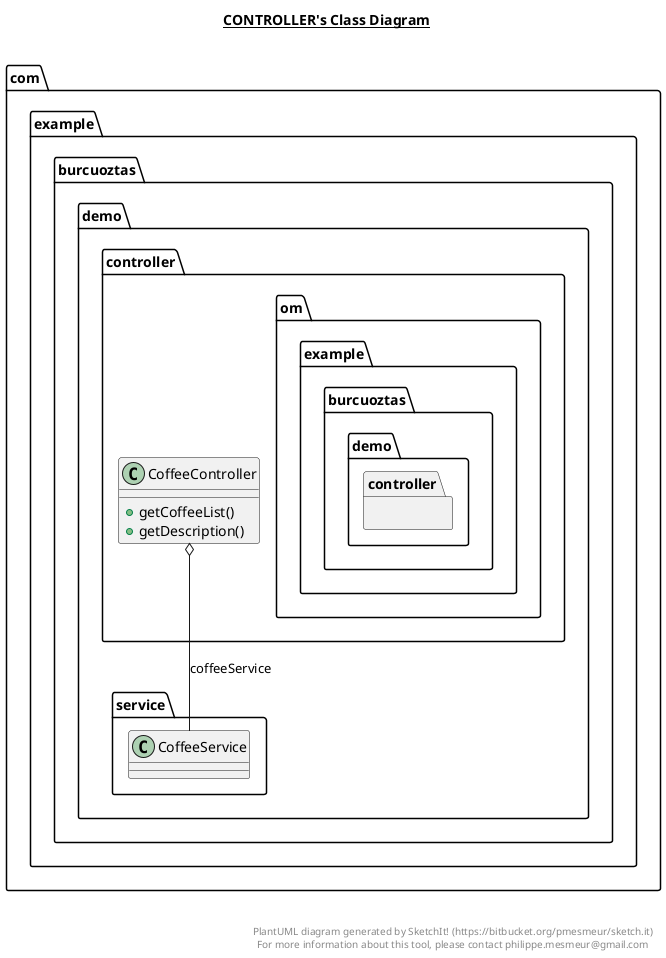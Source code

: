 @startuml

title __CONTROLLER's Class Diagram__\n

 namespace com.example.burcuoztas.demo.controller{
    namespace om.example.burcuoztas.demo {
      namespace controller {
        class com.example.burcuoztas.demo.controller.CoffeeController {
            + getCoffeeList()
            + getDescription()
        }
      }
    }
  }
  

  com.example.burcuoztas.demo.controller.CoffeeController o-- com.example.burcuoztas.demo.service.CoffeeService : coffeeService


right footer


PlantUML diagram generated by SketchIt! (https://bitbucket.org/pmesmeur/sketch.it)
For more information about this tool, please contact philippe.mesmeur@gmail.com
endfooter

@enduml
